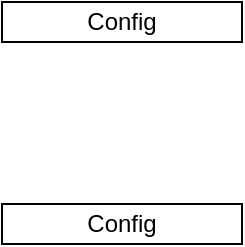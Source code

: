 <mxfile version="26.2.13">
  <diagram name="Seite-1" id="DafrPNduffRetPg1PBr4">
    <mxGraphModel dx="1258" dy="703" grid="1" gridSize="10" guides="1" tooltips="1" connect="1" arrows="1" fold="1" page="1" pageScale="1" pageWidth="827" pageHeight="1169" math="0" shadow="0">
      <root>
        <mxCell id="0" />
        <mxCell id="1" parent="0" />
        <mxCell id="rsif_adp9aISGmuBbeS4-1" value="Config" style="rounded=0;whiteSpace=wrap;html=1;" vertex="1" parent="1">
          <mxGeometry x="40" y="40" width="120" height="20" as="geometry" />
        </mxCell>
        <mxCell id="rsif_adp9aISGmuBbeS4-2" value="Config" style="rounded=0;whiteSpace=wrap;html=1;" vertex="1" parent="1">
          <mxGeometry x="40" y="141" width="120" height="20" as="geometry" />
        </mxCell>
      </root>
    </mxGraphModel>
  </diagram>
</mxfile>
